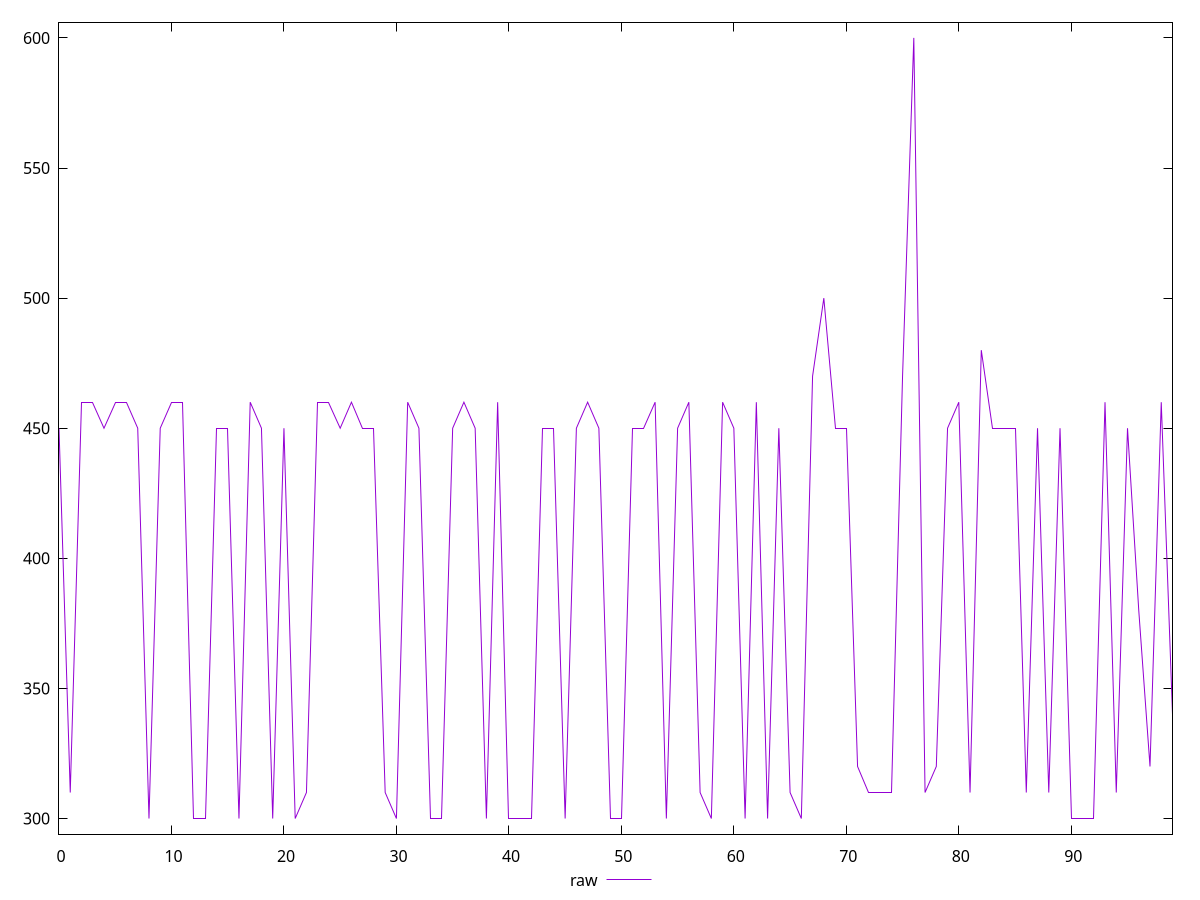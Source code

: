 reset

$raw <<EOF
0 450
1 310
2 460
3 460
4 450
5 460
6 460
7 450
8 300
9 450
10 460
11 460
12 300
13 300
14 450
15 450
16 300
17 460
18 450
19 300
20 450
21 300
22 310
23 460
24 460
25 450
26 460
27 450
28 450
29 310
30 300
31 460
32 450
33 300
34 300
35 450
36 460
37 450
38 300
39 460
40 300
41 300
42 300
43 450
44 450
45 300
46 450
47 460
48 450
49 300
50 300
51 450
52 450
53 460
54 300
55 450
56 460
57 310
58 300
59 460
60 450
61 300
62 460
63 300
64 450
65 310
66 300
67 470
68 500
69 450
70 450
71 320
72 310
73 310
74 310
75 470
76 600
77 310
78 320
79 450
80 460
81 310
82 480
83 450
84 450
85 450
86 310
87 450
88 310
89 450
90 300
91 300
92 300
93 460
94 310
95 450
96 380
97 320
98 460
99 340
EOF

set key outside below
set xrange [0:99]
set yrange [294:606]
set trange [294:606]
set terminal svg size 640, 500 enhanced background rgb 'white'
set output "report_00018_2021-02-10T15-25-16.877Z/uses-webp-images/samples/pages+cached/raw/values.svg"

plot $raw title "raw" with line

reset
